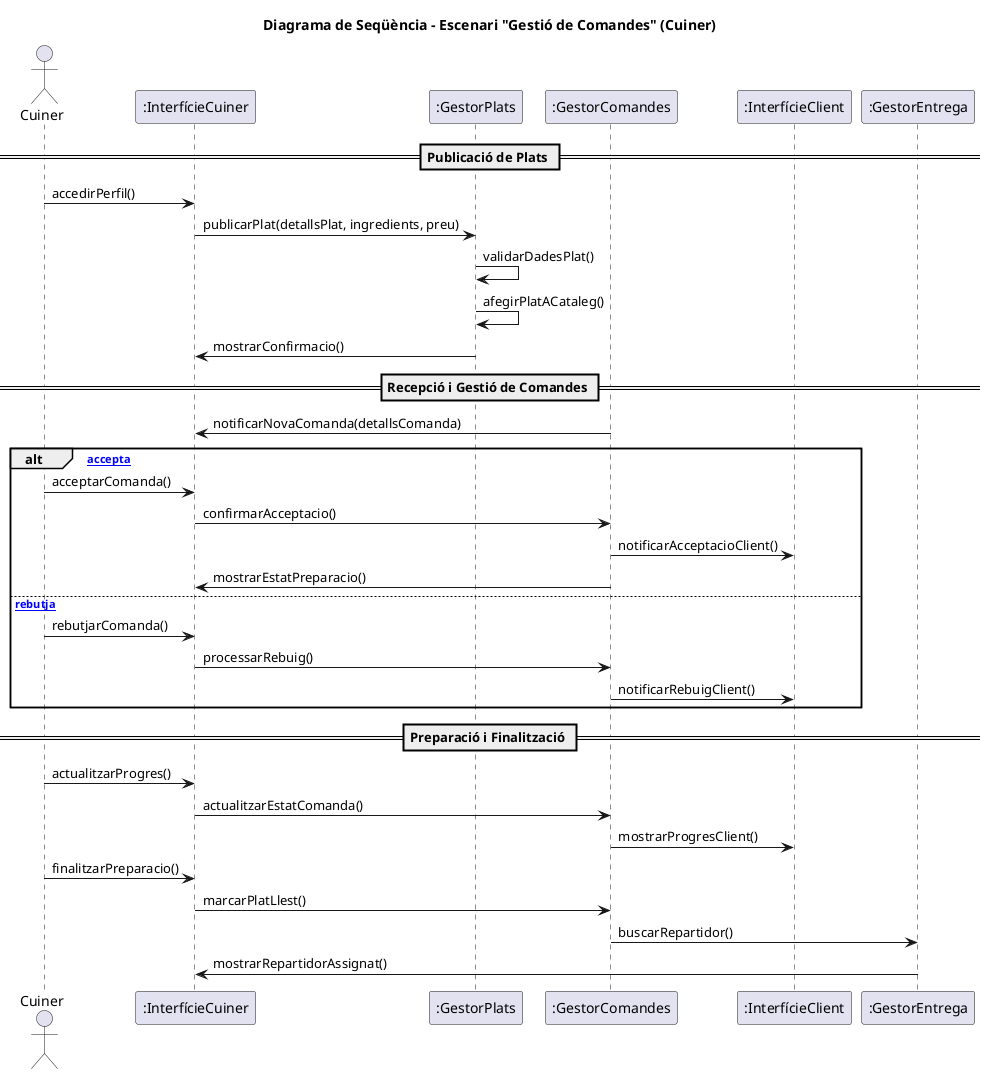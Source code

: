 @startuml
title Diagrama de Seqüència - Escenari "Gestió de Comandes" (Cuiner)

actor "Cuiner" as CU
participant ":InterfícieCuiner" as IC
participant ":GestorPlats" as GP
participant ":GestorComandes" as GC
participant ":InterfícieClient" as IU
participant ":GestorEntrega" as GE

== Publicació de Plats ==
CU -> IC: accedirPerfil()
IC -> GP: publicarPlat(detallsPlat, ingredients, preu)
GP -> GP: validarDadesPlat()
GP -> GP: afegirPlatACataleg()
GP -> IC: mostrarConfirmacio()

== Recepció i Gestió de Comandes ==
GC -> IC: notificarNovaComanda(detallsComanda)

alt [Cuiner accepta]
    CU -> IC: acceptarComanda()
    IC -> GC: confirmarAcceptacio()
    GC -> IU: notificarAcceptacioClient()
    GC -> IC: mostrarEstatPreparacio()
else [Cuiner rebutja]
    CU -> IC: rebutjarComanda()
    IC -> GC: processarRebuig()
    GC -> IU: notificarRebuigClient()
end

== Preparació i Finalització ==
CU -> IC: actualitzarProgres()
IC -> GC: actualitzarEstatComanda()
GC -> IU: mostrarProgresClient()

CU -> IC: finalitzarPreparacio()
IC -> GC: marcarPlatLlest()
GC -> GE: buscarRepartidor()
GE -> IC: mostrarRepartidorAssignat()

@enduml
